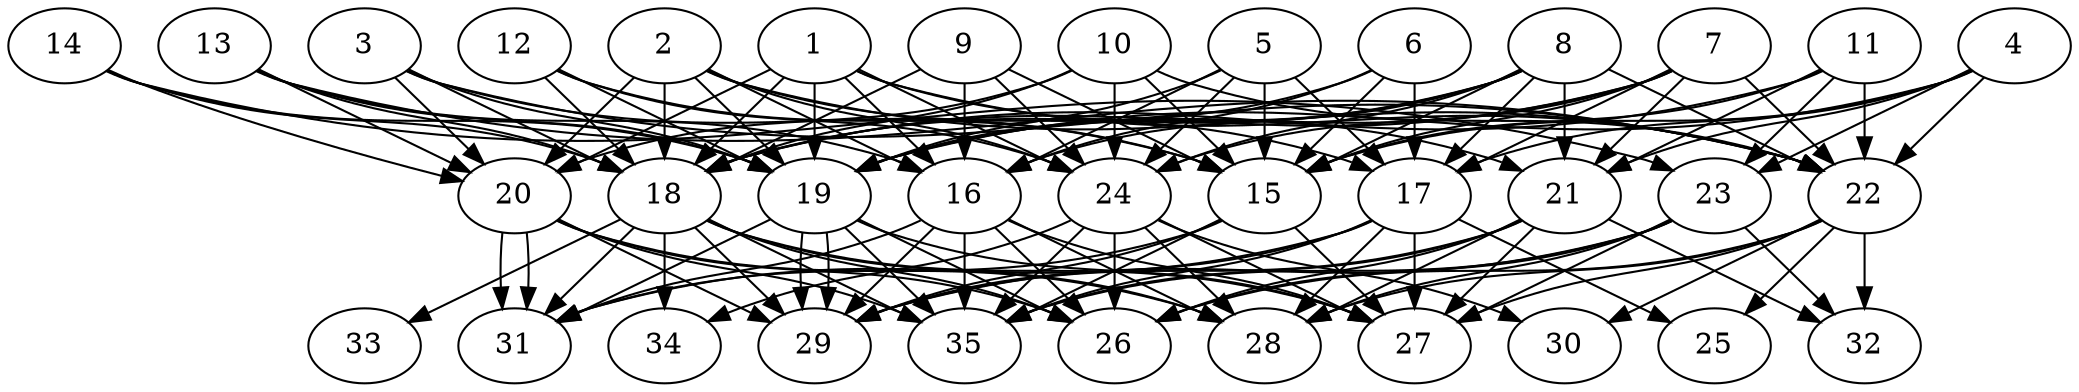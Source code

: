 // DAG automatically generated by daggen at Thu Oct  3 14:05:37 2019
// ./daggen --dot -n 35 --ccr 0.5 --fat 0.7 --regular 0.7 --density 0.9 --mindata 5242880 --maxdata 52428800 
digraph G {
  1 [size="95119360", alpha="0.17", expect_size="47559680"] 
  1 -> 16 [size ="47559680"]
  1 -> 18 [size ="47559680"]
  1 -> 19 [size ="47559680"]
  1 -> 20 [size ="47559680"]
  1 -> 21 [size ="47559680"]
  1 -> 22 [size ="47559680"]
  1 -> 24 [size ="47559680"]
  2 [size="59678720", alpha="0.13", expect_size="29839360"] 
  2 -> 16 [size ="29839360"]
  2 -> 17 [size ="29839360"]
  2 -> 18 [size ="29839360"]
  2 -> 19 [size ="29839360"]
  2 -> 20 [size ="29839360"]
  2 -> 22 [size ="29839360"]
  2 -> 24 [size ="29839360"]
  3 [size="88629248", alpha="0.20", expect_size="44314624"] 
  3 -> 15 [size ="44314624"]
  3 -> 18 [size ="44314624"]
  3 -> 19 [size ="44314624"]
  3 -> 20 [size ="44314624"]
  3 -> 22 [size ="44314624"]
  4 [size="41404416", alpha="0.19", expect_size="20702208"] 
  4 -> 15 [size ="20702208"]
  4 -> 17 [size ="20702208"]
  4 -> 19 [size ="20702208"]
  4 -> 21 [size ="20702208"]
  4 -> 22 [size ="20702208"]
  4 -> 23 [size ="20702208"]
  5 [size="66056192", alpha="0.10", expect_size="33028096"] 
  5 -> 15 [size ="33028096"]
  5 -> 16 [size ="33028096"]
  5 -> 17 [size ="33028096"]
  5 -> 19 [size ="33028096"]
  5 -> 24 [size ="33028096"]
  6 [size="43171840", alpha="0.13", expect_size="21585920"] 
  6 -> 15 [size ="21585920"]
  6 -> 16 [size ="21585920"]
  6 -> 17 [size ="21585920"]
  6 -> 19 [size ="21585920"]
  7 [size="21579776", alpha="0.04", expect_size="10789888"] 
  7 -> 15 [size ="10789888"]
  7 -> 17 [size ="10789888"]
  7 -> 18 [size ="10789888"]
  7 -> 19 [size ="10789888"]
  7 -> 21 [size ="10789888"]
  7 -> 22 [size ="10789888"]
  7 -> 24 [size ="10789888"]
  8 [size="100503552", alpha="0.10", expect_size="50251776"] 
  8 -> 15 [size ="50251776"]
  8 -> 16 [size ="50251776"]
  8 -> 17 [size ="50251776"]
  8 -> 18 [size ="50251776"]
  8 -> 19 [size ="50251776"]
  8 -> 21 [size ="50251776"]
  8 -> 22 [size ="50251776"]
  8 -> 24 [size ="50251776"]
  9 [size="14057472", alpha="0.04", expect_size="7028736"] 
  9 -> 15 [size ="7028736"]
  9 -> 16 [size ="7028736"]
  9 -> 18 [size ="7028736"]
  9 -> 24 [size ="7028736"]
  10 [size="80140288", alpha="0.09", expect_size="40070144"] 
  10 -> 15 [size ="40070144"]
  10 -> 18 [size ="40070144"]
  10 -> 20 [size ="40070144"]
  10 -> 22 [size ="40070144"]
  10 -> 24 [size ="40070144"]
  11 [size="36454400", alpha="0.00", expect_size="18227200"] 
  11 -> 15 [size ="18227200"]
  11 -> 18 [size ="18227200"]
  11 -> 21 [size ="18227200"]
  11 -> 22 [size ="18227200"]
  11 -> 23 [size ="18227200"]
  12 [size="20879360", alpha="0.12", expect_size="10439680"] 
  12 -> 15 [size ="10439680"]
  12 -> 18 [size ="10439680"]
  12 -> 19 [size ="10439680"]
  12 -> 24 [size ="10439680"]
  13 [size="80113664", alpha="0.16", expect_size="40056832"] 
  13 -> 16 [size ="40056832"]
  13 -> 18 [size ="40056832"]
  13 -> 19 [size ="40056832"]
  13 -> 20 [size ="40056832"]
  13 -> 22 [size ="40056832"]
  14 [size="79654912", alpha="0.00", expect_size="39827456"] 
  14 -> 18 [size ="39827456"]
  14 -> 19 [size ="39827456"]
  14 -> 20 [size ="39827456"]
  14 -> 23 [size ="39827456"]
  15 [size="72740864", alpha="0.06", expect_size="36370432"] 
  15 -> 27 [size ="36370432"]
  15 -> 29 [size ="36370432"]
  15 -> 31 [size ="36370432"]
  15 -> 35 [size ="36370432"]
  16 [size="24565760", alpha="0.17", expect_size="12282880"] 
  16 -> 26 [size ="12282880"]
  16 -> 27 [size ="12282880"]
  16 -> 28 [size ="12282880"]
  16 -> 29 [size ="12282880"]
  16 -> 31 [size ="12282880"]
  16 -> 35 [size ="12282880"]
  17 [size="88139776", alpha="0.07", expect_size="44069888"] 
  17 -> 25 [size ="44069888"]
  17 -> 27 [size ="44069888"]
  17 -> 28 [size ="44069888"]
  17 -> 29 [size ="44069888"]
  17 -> 31 [size ="44069888"]
  17 -> 35 [size ="44069888"]
  18 [size="14149632", alpha="0.15", expect_size="7074816"] 
  18 -> 26 [size ="7074816"]
  18 -> 27 [size ="7074816"]
  18 -> 28 [size ="7074816"]
  18 -> 29 [size ="7074816"]
  18 -> 31 [size ="7074816"]
  18 -> 33 [size ="7074816"]
  18 -> 34 [size ="7074816"]
  18 -> 35 [size ="7074816"]
  19 [size="62115840", alpha="0.02", expect_size="31057920"] 
  19 -> 26 [size ="31057920"]
  19 -> 27 [size ="31057920"]
  19 -> 29 [size ="31057920"]
  19 -> 29 [size ="31057920"]
  19 -> 31 [size ="31057920"]
  19 -> 35 [size ="31057920"]
  20 [size="79249408", alpha="0.06", expect_size="39624704"] 
  20 -> 26 [size ="39624704"]
  20 -> 28 [size ="39624704"]
  20 -> 29 [size ="39624704"]
  20 -> 31 [size ="39624704"]
  20 -> 31 [size ="39624704"]
  20 -> 35 [size ="39624704"]
  21 [size="28868608", alpha="0.08", expect_size="14434304"] 
  21 -> 26 [size ="14434304"]
  21 -> 27 [size ="14434304"]
  21 -> 28 [size ="14434304"]
  21 -> 29 [size ="14434304"]
  21 -> 32 [size ="14434304"]
  21 -> 35 [size ="14434304"]
  22 [size="29757440", alpha="0.00", expect_size="14878720"] 
  22 -> 25 [size ="14878720"]
  22 -> 26 [size ="14878720"]
  22 -> 27 [size ="14878720"]
  22 -> 28 [size ="14878720"]
  22 -> 30 [size ="14878720"]
  22 -> 32 [size ="14878720"]
  23 [size="87222272", alpha="0.09", expect_size="43611136"] 
  23 -> 26 [size ="43611136"]
  23 -> 27 [size ="43611136"]
  23 -> 28 [size ="43611136"]
  23 -> 29 [size ="43611136"]
  23 -> 32 [size ="43611136"]
  23 -> 35 [size ="43611136"]
  24 [size="70694912", alpha="0.05", expect_size="35347456"] 
  24 -> 26 [size ="35347456"]
  24 -> 27 [size ="35347456"]
  24 -> 28 [size ="35347456"]
  24 -> 30 [size ="35347456"]
  24 -> 34 [size ="35347456"]
  24 -> 35 [size ="35347456"]
  25 [size="70770688", alpha="0.12", expect_size="35385344"] 
  26 [size="98101248", alpha="0.06", expect_size="49050624"] 
  27 [size="83505152", alpha="0.03", expect_size="41752576"] 
  28 [size="21456896", alpha="0.19", expect_size="10728448"] 
  29 [size="93865984", alpha="0.15", expect_size="46932992"] 
  30 [size="101435392", alpha="0.06", expect_size="50717696"] 
  31 [size="33851392", alpha="0.03", expect_size="16925696"] 
  32 [size="70121472", alpha="0.02", expect_size="35060736"] 
  33 [size="70694912", alpha="0.15", expect_size="35347456"] 
  34 [size="19343360", alpha="0.04", expect_size="9671680"] 
  35 [size="41361408", alpha="0.05", expect_size="20680704"] 
}
